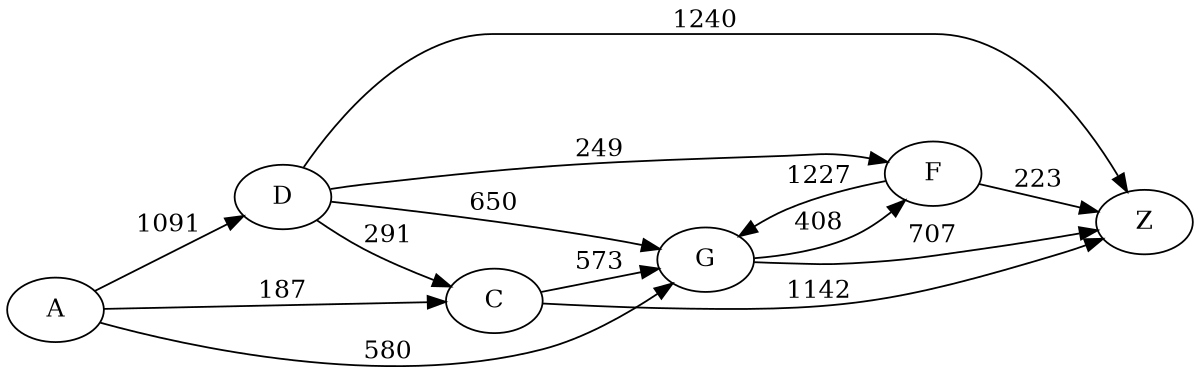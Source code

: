 digraph G {
	rankdir=LR size="8,5"
	A
	G
	A -> G [label=580]
	A
	D
	A -> D [label=1091]
	A
	C
	A -> C [label=187]
	G
	Z
	G -> Z [label=707]
	G
	F
	G -> F [label=408]
	D
	Z
	D -> Z [label=1240]
	D
	G
	D -> G [label=650]
	D
	C
	D -> C [label=291]
	D
	F
	D -> F [label=249]
	F
	Z
	F -> Z [label=223]
	F
	G
	F -> G [label=1227]
	C
	G
	C -> G [label=573]
	C
	Z
	C -> Z [label=1142]
}
